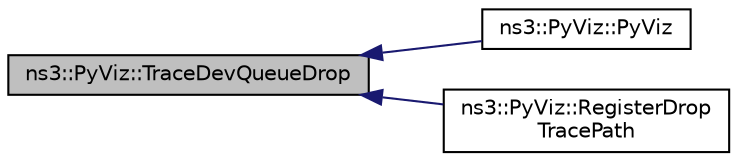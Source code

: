 digraph "ns3::PyViz::TraceDevQueueDrop"
{
  edge [fontname="Helvetica",fontsize="10",labelfontname="Helvetica",labelfontsize="10"];
  node [fontname="Helvetica",fontsize="10",shape=record];
  rankdir="LR";
  Node1 [label="ns3::PyViz::TraceDevQueueDrop",height=0.2,width=0.4,color="black", fillcolor="grey75", style="filled", fontcolor="black"];
  Node1 -> Node2 [dir="back",color="midnightblue",fontsize="10",style="solid"];
  Node2 [label="ns3::PyViz::PyViz",height=0.2,width=0.4,color="black", fillcolor="white", style="filled",URL="$db/d7c/classns3_1_1PyViz.html#ac8be400fd6c2f4054885d6b5a6015b81"];
  Node1 -> Node3 [dir="back",color="midnightblue",fontsize="10",style="solid"];
  Node3 [label="ns3::PyViz::RegisterDrop\lTracePath",height=0.2,width=0.4,color="black", fillcolor="white", style="filled",URL="$db/d7c/classns3_1_1PyViz.html#a0c6cee77874121b73c676d6a5d258fbf"];
}
